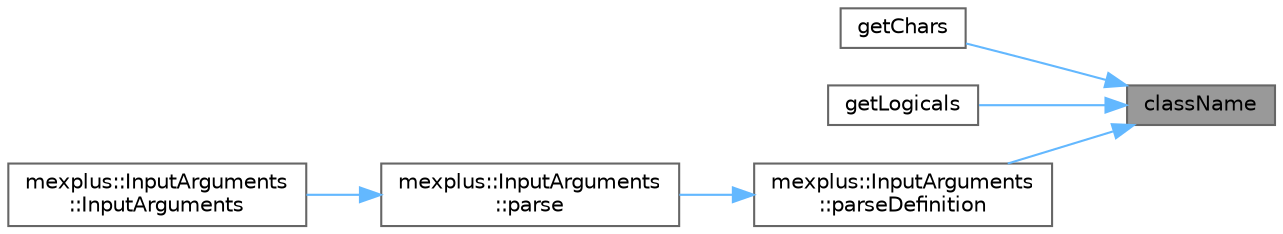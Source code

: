 digraph "className"
{
 // LATEX_PDF_SIZE
  bgcolor="transparent";
  edge [fontname=Helvetica,fontsize=10,labelfontname=Helvetica,labelfontsize=10];
  node [fontname=Helvetica,fontsize=10,shape=box,height=0.2,width=0.4];
  rankdir="RL";
  Node1 [id="Node000001",label="className",height=0.2,width=0.4,color="gray40", fillcolor="grey60", style="filled", fontcolor="black",tooltip="Class name of mxArray."];
  Node1 -> Node2 [id="edge1_Node000001_Node000002",dir="back",color="steelblue1",style="solid",tooltip=" "];
  Node2 [id="Node000002",label="getChars",height=0.2,width=0.4,color="grey40", fillcolor="white", style="filled",URL="$classmexplus_1_1_mx_array.html#a1ef6133d10fb4ea86939f9b81c798ede",tooltip=" "];
  Node1 -> Node3 [id="edge2_Node000001_Node000003",dir="back",color="steelblue1",style="solid",tooltip=" "];
  Node3 [id="Node000003",label="getLogicals",height=0.2,width=0.4,color="grey40", fillcolor="white", style="filled",URL="$classmexplus_1_1_mx_array.html#a70ab17accdf27fb77506982a0c6c265e",tooltip=" "];
  Node1 -> Node4 [id="edge3_Node000001_Node000004",dir="back",color="steelblue1",style="solid",tooltip=" "];
  Node4 [id="Node000004",label="mexplus::InputArguments\l::parseDefinition",height=0.2,width=0.4,color="grey40", fillcolor="white", style="filled",URL="$classmexplus_1_1_input_arguments.html#aaa37a0a52f6f28789c65d62bd0f7ee41",tooltip="Try to parse one definition or return false on failure."];
  Node4 -> Node5 [id="edge4_Node000004_Node000005",dir="back",color="steelblue1",style="solid",tooltip=" "];
  Node5 [id="Node000005",label="mexplus::InputArguments\l::parse",height=0.2,width=0.4,color="grey40", fillcolor="white", style="filled",URL="$classmexplus_1_1_input_arguments.html#a181ce1071d1d5470b732ac162163f5f8",tooltip="Parse arguments from mexFunction input."];
  Node5 -> Node6 [id="edge5_Node000005_Node000006",dir="back",color="steelblue1",style="solid",tooltip=" "];
  Node6 [id="Node000006",label="mexplus::InputArguments\l::InputArguments",height=0.2,width=0.4,color="grey40", fillcolor="white", style="filled",URL="$classmexplus_1_1_input_arguments.html#a365d95d41eaa4b15c0de9b39e51dd5cf",tooltip="Shorthand constructor for a single argument definition."];
}
